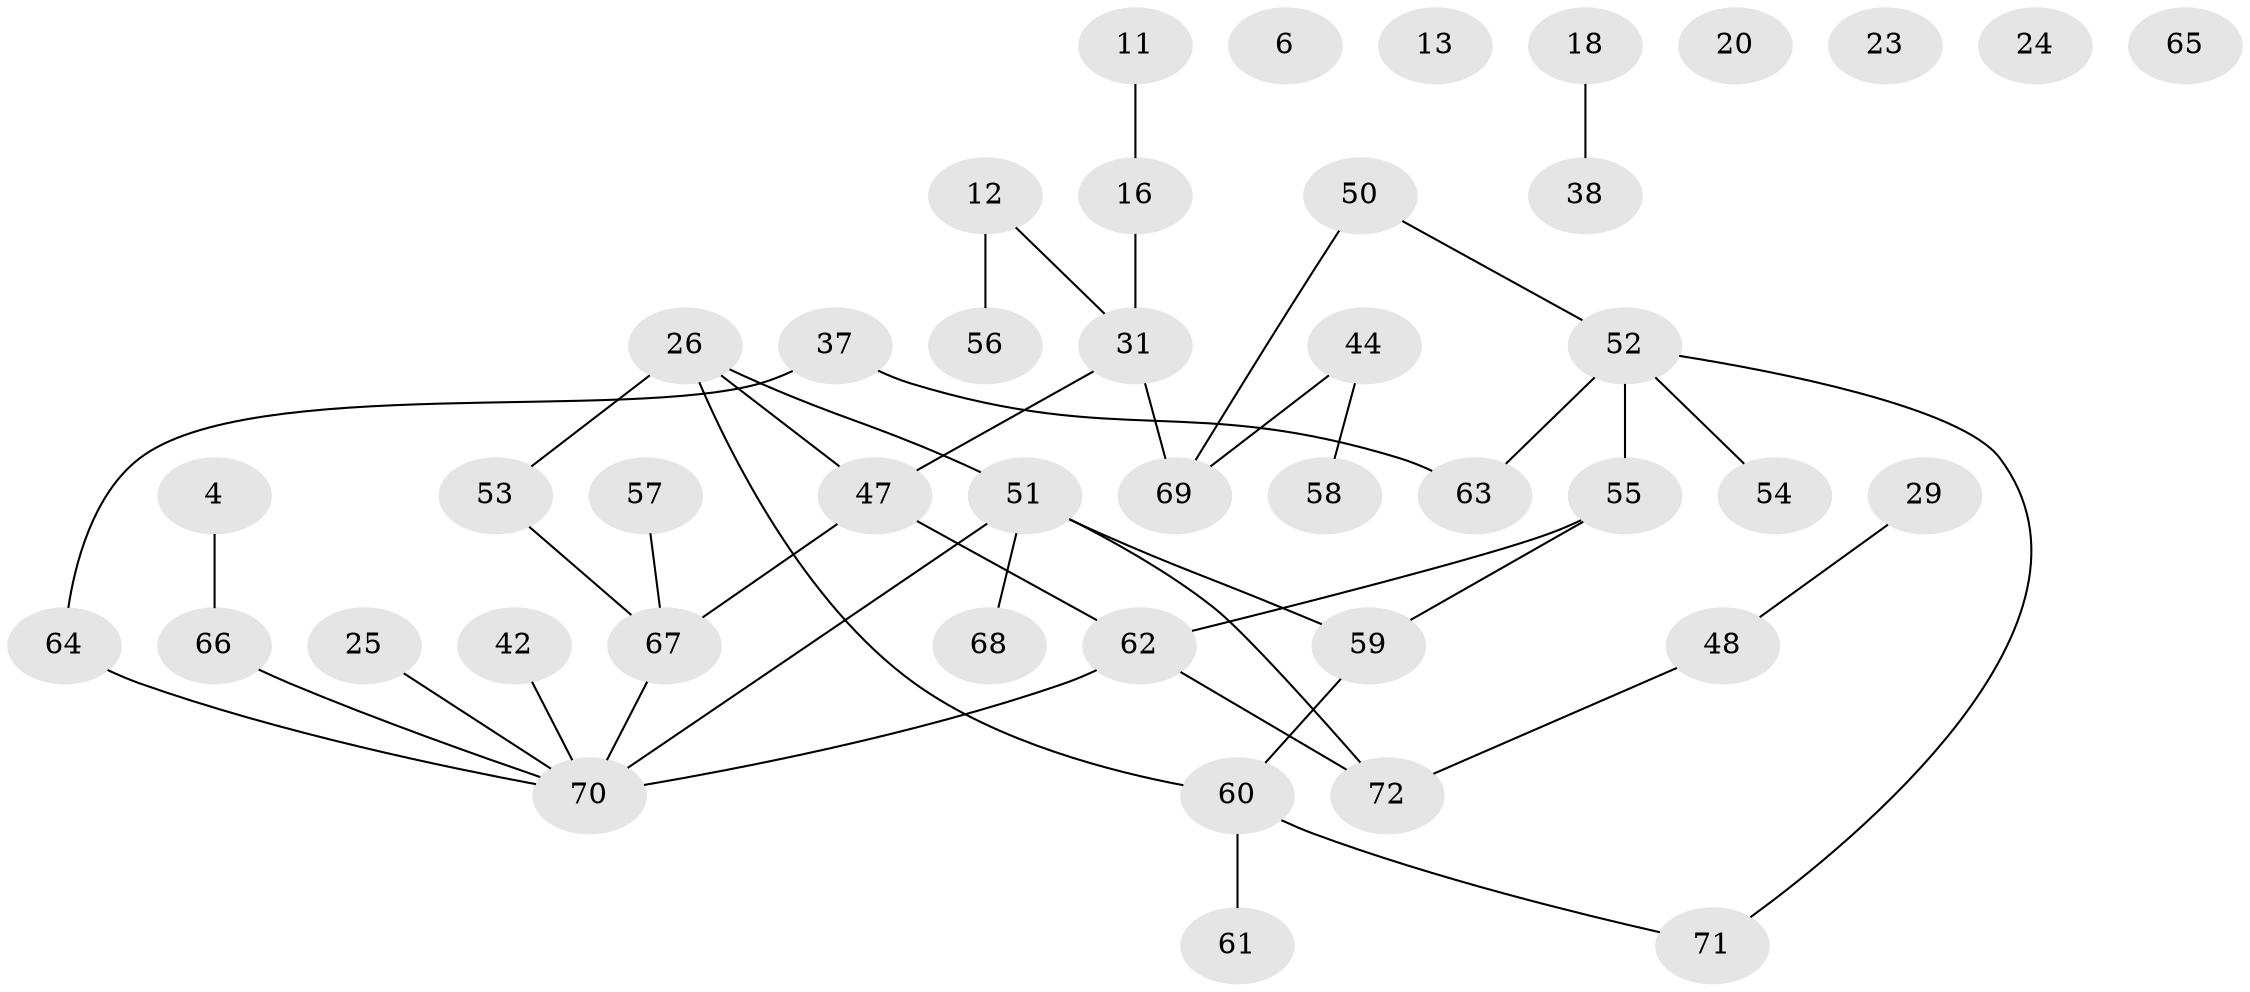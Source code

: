 // original degree distribution, {4: 0.06944444444444445, 2: 0.3611111111111111, 1: 0.25, 0: 0.08333333333333333, 5: 0.05555555555555555, 3: 0.16666666666666666, 6: 0.013888888888888888}
// Generated by graph-tools (version 1.1) at 2025/44/03/04/25 21:44:04]
// undirected, 43 vertices, 44 edges
graph export_dot {
graph [start="1"]
  node [color=gray90,style=filled];
  4;
  6;
  11;
  12;
  13;
  16;
  18;
  20;
  23;
  24;
  25;
  26 [super="+19"];
  29;
  31;
  37;
  38;
  42;
  44 [super="+33+36"];
  47 [super="+39"];
  48;
  50;
  51 [super="+3+17"];
  52 [super="+45"];
  53;
  54;
  55 [super="+5+43"];
  56;
  57;
  58;
  59 [super="+30+46"];
  60 [super="+9"];
  61;
  62 [super="+32"];
  63;
  64;
  65;
  66;
  67 [super="+34+35+41"];
  68;
  69;
  70 [super="+1+49"];
  71;
  72 [super="+15"];
  4 -- 66;
  11 -- 16;
  12 -- 31;
  12 -- 56;
  16 -- 31;
  18 -- 38;
  25 -- 70;
  26 -- 51 [weight=2];
  26 -- 53;
  26 -- 60;
  26 -- 47;
  29 -- 48;
  31 -- 69;
  31 -- 47;
  37 -- 63;
  37 -- 64;
  42 -- 70;
  44 -- 58;
  44 -- 69 [weight=2];
  47 -- 67;
  47 -- 62;
  48 -- 72;
  50 -- 52;
  50 -- 69;
  51 -- 59;
  51 -- 68;
  51 -- 70 [weight=2];
  51 -- 72;
  52 -- 54;
  52 -- 63;
  52 -- 55;
  52 -- 71;
  53 -- 67;
  55 -- 62;
  55 -- 59;
  57 -- 67;
  59 -- 60;
  60 -- 61;
  60 -- 71;
  62 -- 72;
  62 -- 70;
  64 -- 70;
  66 -- 70;
  67 -- 70;
}
